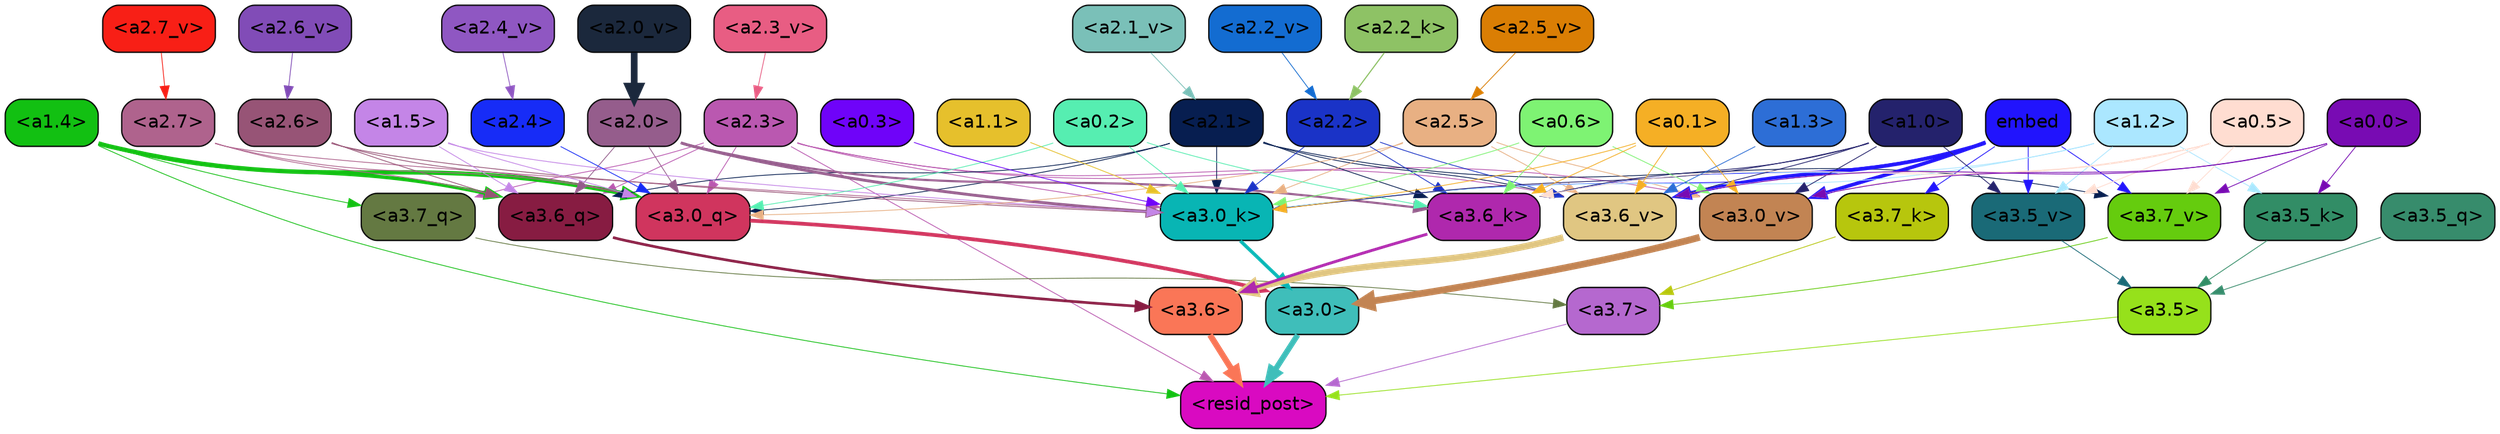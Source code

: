 strict digraph "" {
	graph [bgcolor=transparent,
		layout=dot,
		overlap=false,
		splines=true
	];
	"<a3.7>"	[color=black,
		fillcolor="#b568cf",
		fontname=Helvetica,
		shape=box,
		style="filled, rounded"];
	"<resid_post>"	[color=black,
		fillcolor="#d90ac1",
		fontname=Helvetica,
		shape=box,
		style="filled, rounded"];
	"<a3.7>" -> "<resid_post>"	[color="#b568cf",
		penwidth=0.6239100098609924];
	"<a3.6>"	[color=black,
		fillcolor="#fa7657",
		fontname=Helvetica,
		shape=box,
		style="filled, rounded"];
	"<a3.6>" -> "<resid_post>"	[color="#fa7657",
		penwidth=4.569062113761902];
	"<a3.5>"	[color=black,
		fillcolor="#96e11b",
		fontname=Helvetica,
		shape=box,
		style="filled, rounded"];
	"<a3.5>" -> "<resid_post>"	[color="#96e11b",
		penwidth=0.6];
	"<a3.0>"	[color=black,
		fillcolor="#3fbeba",
		fontname=Helvetica,
		shape=box,
		style="filled, rounded"];
	"<a3.0>" -> "<resid_post>"	[color="#3fbeba",
		penwidth=4.283544182777405];
	"<a2.3>"	[color=black,
		fillcolor="#ba58b0",
		fontname=Helvetica,
		shape=box,
		style="filled, rounded"];
	"<a2.3>" -> "<resid_post>"	[color="#ba58b0",
		penwidth=0.6];
	"<a3.7_q>"	[color=black,
		fillcolor="#647942",
		fontname=Helvetica,
		shape=box,
		style="filled, rounded"];
	"<a2.3>" -> "<a3.7_q>"	[color="#ba58b0",
		penwidth=0.6];
	"<a3.6_q>"	[color=black,
		fillcolor="#871c42",
		fontname=Helvetica,
		shape=box,
		style="filled, rounded"];
	"<a2.3>" -> "<a3.6_q>"	[color="#ba58b0",
		penwidth=0.6];
	"<a3.0_q>"	[color=black,
		fillcolor="#d0355e",
		fontname=Helvetica,
		shape=box,
		style="filled, rounded"];
	"<a2.3>" -> "<a3.0_q>"	[color="#ba58b0",
		penwidth=0.6];
	"<a3.0_k>"	[color=black,
		fillcolor="#08b5b4",
		fontname=Helvetica,
		shape=box,
		style="filled, rounded"];
	"<a2.3>" -> "<a3.0_k>"	[color="#ba58b0",
		penwidth=0.6];
	"<a3.6_v>"	[color=black,
		fillcolor="#e0c682",
		fontname=Helvetica,
		shape=box,
		style="filled, rounded"];
	"<a2.3>" -> "<a3.6_v>"	[color="#ba58b0",
		penwidth=0.6];
	"<a3.0_v>"	[color=black,
		fillcolor="#c28453",
		fontname=Helvetica,
		shape=box,
		style="filled, rounded"];
	"<a2.3>" -> "<a3.0_v>"	[color="#ba58b0",
		penwidth=0.6];
	"<a1.4>"	[color=black,
		fillcolor="#12c012",
		fontname=Helvetica,
		shape=box,
		style="filled, rounded"];
	"<a1.4>" -> "<resid_post>"	[color="#12c012",
		penwidth=0.6];
	"<a1.4>" -> "<a3.7_q>"	[color="#12c012",
		penwidth=0.6];
	"<a1.4>" -> "<a3.6_q>"	[color="#12c012",
		penwidth=2.6908124685287476];
	"<a1.4>" -> "<a3.0_q>"	[color="#12c012",
		penwidth=3.32076895236969];
	"<a3.7_q>" -> "<a3.7>"	[color="#647942",
		penwidth=0.6];
	"<a3.6_q>" -> "<a3.6>"	[color="#871c42",
		penwidth=2.03758105635643];
	"<a3.5_q>"	[color=black,
		fillcolor="#378c6c",
		fontname=Helvetica,
		shape=box,
		style="filled, rounded"];
	"<a3.5_q>" -> "<a3.5>"	[color="#378c6c",
		penwidth=0.6];
	"<a3.0_q>" -> "<a3.0>"	[color="#d0355e",
		penwidth=2.8638100624084473];
	"<a3.7_k>"	[color=black,
		fillcolor="#b7c60d",
		fontname=Helvetica,
		shape=box,
		style="filled, rounded"];
	"<a3.7_k>" -> "<a3.7>"	[color="#b7c60d",
		penwidth=0.6];
	"<a3.6_k>"	[color=black,
		fillcolor="#af28ad",
		fontname=Helvetica,
		shape=box,
		style="filled, rounded"];
	"<a3.6_k>" -> "<a3.6>"	[color="#af28ad",
		penwidth=2.174198240041733];
	"<a3.5_k>"	[color=black,
		fillcolor="#328d66",
		fontname=Helvetica,
		shape=box,
		style="filled, rounded"];
	"<a3.5_k>" -> "<a3.5>"	[color="#328d66",
		penwidth=0.6];
	"<a3.0_k>" -> "<a3.0>"	[color="#08b5b4",
		penwidth=2.6274144649505615];
	"<a3.7_v>"	[color=black,
		fillcolor="#65cc0e",
		fontname=Helvetica,
		shape=box,
		style="filled, rounded"];
	"<a3.7_v>" -> "<a3.7>"	[color="#65cc0e",
		penwidth=0.6];
	"<a3.6_v>" -> "<a3.6>"	[color="#e0c682",
		penwidth=5.002329230308533];
	"<a3.5_v>"	[color=black,
		fillcolor="#1a6a77",
		fontname=Helvetica,
		shape=box,
		style="filled, rounded"];
	"<a3.5_v>" -> "<a3.5>"	[color="#1a6a77",
		penwidth=0.6];
	"<a3.0_v>" -> "<a3.0>"	[color="#c28453",
		penwidth=5.188832879066467];
	"<a2.7>"	[color=black,
		fillcolor="#af638d",
		fontname=Helvetica,
		shape=box,
		style="filled, rounded"];
	"<a2.7>" -> "<a3.6_q>"	[color="#af638d",
		penwidth=0.6];
	"<a2.7>" -> "<a3.0_q>"	[color="#af638d",
		penwidth=0.6];
	"<a2.7>" -> "<a3.0_k>"	[color="#af638d",
		penwidth=0.6];
	"<a2.6>"	[color=black,
		fillcolor="#975476",
		fontname=Helvetica,
		shape=box,
		style="filled, rounded"];
	"<a2.6>" -> "<a3.6_q>"	[color="#975476",
		penwidth=0.6];
	"<a2.6>" -> "<a3.0_q>"	[color="#975476",
		penwidth=0.6];
	"<a2.6>" -> "<a3.0_k>"	[color="#975476",
		penwidth=0.6];
	"<a2.1>"	[color=black,
		fillcolor="#071e50",
		fontname=Helvetica,
		shape=box,
		style="filled, rounded"];
	"<a2.1>" -> "<a3.6_q>"	[color="#071e50",
		penwidth=0.6];
	"<a2.1>" -> "<a3.0_q>"	[color="#071e50",
		penwidth=0.6];
	"<a2.1>" -> "<a3.6_k>"	[color="#071e50",
		penwidth=0.6];
	"<a2.1>" -> "<a3.0_k>"	[color="#071e50",
		penwidth=0.6];
	"<a2.1>" -> "<a3.7_v>"	[color="#071e50",
		penwidth=0.6];
	"<a2.1>" -> "<a3.6_v>"	[color="#071e50",
		penwidth=0.6];
	"<a2.0>"	[color=black,
		fillcolor="#955d8c",
		fontname=Helvetica,
		shape=box,
		style="filled, rounded"];
	"<a2.0>" -> "<a3.6_q>"	[color="#955d8c",
		penwidth=0.6];
	"<a2.0>" -> "<a3.0_q>"	[color="#955d8c",
		penwidth=0.6];
	"<a2.0>" -> "<a3.6_k>"	[color="#955d8c",
		penwidth=1.6254686117172241];
	"<a2.0>" -> "<a3.0_k>"	[color="#955d8c",
		penwidth=2.182972814887762];
	"<a1.5>"	[color=black,
		fillcolor="#c485e7",
		fontname=Helvetica,
		shape=box,
		style="filled, rounded"];
	"<a1.5>" -> "<a3.6_q>"	[color="#c485e7",
		penwidth=0.6];
	"<a1.5>" -> "<a3.0_q>"	[color="#c485e7",
		penwidth=0.6];
	"<a1.5>" -> "<a3.0_k>"	[color="#c485e7",
		penwidth=0.6];
	"<a2.5>"	[color=black,
		fillcolor="#e8b083",
		fontname=Helvetica,
		shape=box,
		style="filled, rounded"];
	"<a2.5>" -> "<a3.0_q>"	[color="#e8b083",
		penwidth=0.6];
	"<a2.5>" -> "<a3.0_k>"	[color="#e8b083",
		penwidth=0.6];
	"<a2.5>" -> "<a3.6_v>"	[color="#e8b083",
		penwidth=0.6];
	"<a2.5>" -> "<a3.0_v>"	[color="#e8b083",
		penwidth=0.6];
	"<a2.4>"	[color=black,
		fillcolor="#172cf7",
		fontname=Helvetica,
		shape=box,
		style="filled, rounded"];
	"<a2.4>" -> "<a3.0_q>"	[color="#172cf7",
		penwidth=0.6];
	"<a0.2>"	[color=black,
		fillcolor="#56eeb1",
		fontname=Helvetica,
		shape=box,
		style="filled, rounded"];
	"<a0.2>" -> "<a3.0_q>"	[color="#56eeb1",
		penwidth=0.6];
	"<a0.2>" -> "<a3.6_k>"	[color="#56eeb1",
		penwidth=0.6];
	"<a0.2>" -> "<a3.0_k>"	[color="#56eeb1",
		penwidth=0.6];
	embed	[color=black,
		fillcolor="#2114fd",
		fontname=Helvetica,
		shape=box,
		style="filled, rounded"];
	embed -> "<a3.7_k>"	[color="#2114fd",
		penwidth=0.6];
	embed -> "<a3.6_k>"	[color="#2114fd",
		penwidth=0.6];
	embed -> "<a3.0_k>"	[color="#2114fd",
		penwidth=0.6];
	embed -> "<a3.7_v>"	[color="#2114fd",
		penwidth=0.6];
	embed -> "<a3.6_v>"	[color="#2114fd",
		penwidth=2.809220314025879];
	embed -> "<a3.5_v>"	[color="#2114fd",
		penwidth=0.6];
	embed -> "<a3.0_v>"	[color="#2114fd",
		penwidth=2.754121422767639];
	"<a2.2>"	[color=black,
		fillcolor="#1a33c7",
		fontname=Helvetica,
		shape=box,
		style="filled, rounded"];
	"<a2.2>" -> "<a3.6_k>"	[color="#1a33c7",
		penwidth=0.6];
	"<a2.2>" -> "<a3.0_k>"	[color="#1a33c7",
		penwidth=0.6065438985824585];
	"<a2.2>" -> "<a3.6_v>"	[color="#1a33c7",
		penwidth=0.6];
	"<a1.2>"	[color=black,
		fillcolor="#abe7ff",
		fontname=Helvetica,
		shape=box,
		style="filled, rounded"];
	"<a1.2>" -> "<a3.6_k>"	[color="#abe7ff",
		penwidth=0.6];
	"<a1.2>" -> "<a3.5_k>"	[color="#abe7ff",
		penwidth=0.6];
	"<a1.2>" -> "<a3.0_k>"	[color="#abe7ff",
		penwidth=0.6];
	"<a1.2>" -> "<a3.5_v>"	[color="#abe7ff",
		penwidth=0.6];
	"<a1.0>"	[color=black,
		fillcolor="#24226c",
		fontname=Helvetica,
		shape=box,
		style="filled, rounded"];
	"<a1.0>" -> "<a3.6_k>"	[color="#24226c",
		penwidth=0.6];
	"<a1.0>" -> "<a3.0_k>"	[color="#24226c",
		penwidth=0.6];
	"<a1.0>" -> "<a3.6_v>"	[color="#24226c",
		penwidth=0.6];
	"<a1.0>" -> "<a3.5_v>"	[color="#24226c",
		penwidth=0.6];
	"<a1.0>" -> "<a3.0_v>"	[color="#24226c",
		penwidth=0.6];
	"<a0.6>"	[color=black,
		fillcolor="#7ef373",
		fontname=Helvetica,
		shape=box,
		style="filled, rounded"];
	"<a0.6>" -> "<a3.6_k>"	[color="#7ef373",
		penwidth=0.6];
	"<a0.6>" -> "<a3.0_k>"	[color="#7ef373",
		penwidth=0.6];
	"<a0.6>" -> "<a3.0_v>"	[color="#7ef373",
		penwidth=0.6];
	"<a0.5>"	[color=black,
		fillcolor="#ffddd1",
		fontname=Helvetica,
		shape=box,
		style="filled, rounded"];
	"<a0.5>" -> "<a3.6_k>"	[color="#ffddd1",
		penwidth=0.6];
	"<a0.5>" -> "<a3.7_v>"	[color="#ffddd1",
		penwidth=0.6];
	"<a0.5>" -> "<a3.6_v>"	[color="#ffddd1",
		penwidth=0.6];
	"<a0.5>" -> "<a3.5_v>"	[color="#ffddd1",
		penwidth=0.6];
	"<a0.5>" -> "<a3.0_v>"	[color="#ffddd1",
		penwidth=0.6120390892028809];
	"<a0.1>"	[color=black,
		fillcolor="#f5af25",
		fontname=Helvetica,
		shape=box,
		style="filled, rounded"];
	"<a0.1>" -> "<a3.6_k>"	[color="#f5af25",
		penwidth=0.6];
	"<a0.1>" -> "<a3.0_k>"	[color="#f5af25",
		penwidth=0.6];
	"<a0.1>" -> "<a3.6_v>"	[color="#f5af25",
		penwidth=0.6];
	"<a0.1>" -> "<a3.0_v>"	[color="#f5af25",
		penwidth=0.6];
	"<a0.0>"	[color=black,
		fillcolor="#780bb3",
		fontname=Helvetica,
		shape=box,
		style="filled, rounded"];
	"<a0.0>" -> "<a3.5_k>"	[color="#780bb3",
		penwidth=0.6];
	"<a0.0>" -> "<a3.7_v>"	[color="#780bb3",
		penwidth=0.6];
	"<a0.0>" -> "<a3.6_v>"	[color="#780bb3",
		penwidth=0.6];
	"<a0.0>" -> "<a3.0_v>"	[color="#780bb3",
		penwidth=0.6];
	"<a1.1>"	[color=black,
		fillcolor="#e6c02c",
		fontname=Helvetica,
		shape=box,
		style="filled, rounded"];
	"<a1.1>" -> "<a3.0_k>"	[color="#e6c02c",
		penwidth=0.6];
	"<a0.3>"	[color=black,
		fillcolor="#6f03f9",
		fontname=Helvetica,
		shape=box,
		style="filled, rounded"];
	"<a0.3>" -> "<a3.0_k>"	[color="#6f03f9",
		penwidth=0.6];
	"<a1.3>"	[color=black,
		fillcolor="#2d6ed6",
		fontname=Helvetica,
		shape=box,
		style="filled, rounded"];
	"<a1.3>" -> "<a3.6_v>"	[color="#2d6ed6",
		penwidth=0.6];
	"<a2.2_k>"	[color=black,
		fillcolor="#8ec265",
		fontname=Helvetica,
		shape=box,
		style="filled, rounded"];
	"<a2.2_k>" -> "<a2.2>"	[color="#8ec265",
		penwidth=0.87534499168396];
	"<a2.7_v>"	[color=black,
		fillcolor="#f81f16",
		fontname=Helvetica,
		shape=box,
		style="filled, rounded"];
	"<a2.7_v>" -> "<a2.7>"	[color="#f81f16",
		penwidth=0.6];
	"<a2.6_v>"	[color=black,
		fillcolor="#814cb7",
		fontname=Helvetica,
		shape=box,
		style="filled, rounded"];
	"<a2.6_v>" -> "<a2.6>"	[color="#814cb7",
		penwidth=0.6];
	"<a2.5_v>"	[color=black,
		fillcolor="#da7e04",
		fontname=Helvetica,
		shape=box,
		style="filled, rounded"];
	"<a2.5_v>" -> "<a2.5>"	[color="#da7e04",
		penwidth=0.6];
	"<a2.4_v>"	[color=black,
		fillcolor="#8f57c2",
		fontname=Helvetica,
		shape=box,
		style="filled, rounded"];
	"<a2.4_v>" -> "<a2.4>"	[color="#8f57c2",
		penwidth=0.6];
	"<a2.3_v>"	[color=black,
		fillcolor="#e85d83",
		fontname=Helvetica,
		shape=box,
		style="filled, rounded"];
	"<a2.3_v>" -> "<a2.3>"	[color="#e85d83",
		penwidth=0.6];
	"<a2.2_v>"	[color=black,
		fillcolor="#136cd1",
		fontname=Helvetica,
		shape=box,
		style="filled, rounded"];
	"<a2.2_v>" -> "<a2.2>"	[color="#136cd1",
		penwidth=0.6];
	"<a2.1_v>"	[color=black,
		fillcolor="#7ac0b8",
		fontname=Helvetica,
		shape=box,
		style="filled, rounded"];
	"<a2.1_v>" -> "<a2.1>"	[color="#7ac0b8",
		penwidth=0.6];
	"<a2.0_v>"	[color=black,
		fillcolor="#1b283c",
		fontname=Helvetica,
		shape=box,
		style="filled, rounded"];
	"<a2.0_v>" -> "<a2.0>"	[color="#1b283c",
		penwidth=5.12138295173645];
}
